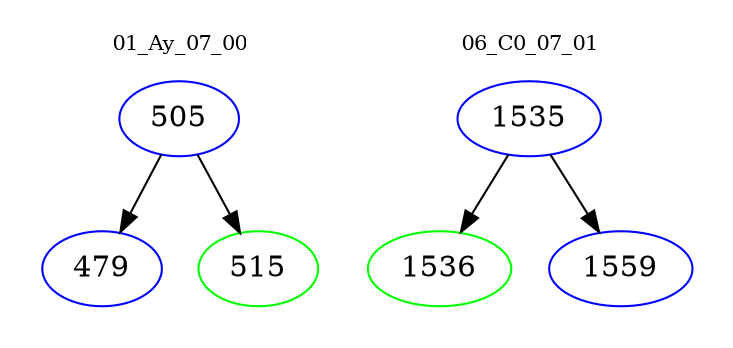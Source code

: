 digraph{
subgraph cluster_0 {
color = white
label = "01_Ay_07_00";
fontsize=10;
T0_505 [label="505", color="blue"]
T0_505 -> T0_479 [color="black"]
T0_479 [label="479", color="blue"]
T0_505 -> T0_515 [color="black"]
T0_515 [label="515", color="green"]
}
subgraph cluster_1 {
color = white
label = "06_C0_07_01";
fontsize=10;
T1_1535 [label="1535", color="blue"]
T1_1535 -> T1_1536 [color="black"]
T1_1536 [label="1536", color="green"]
T1_1535 -> T1_1559 [color="black"]
T1_1559 [label="1559", color="blue"]
}
}
